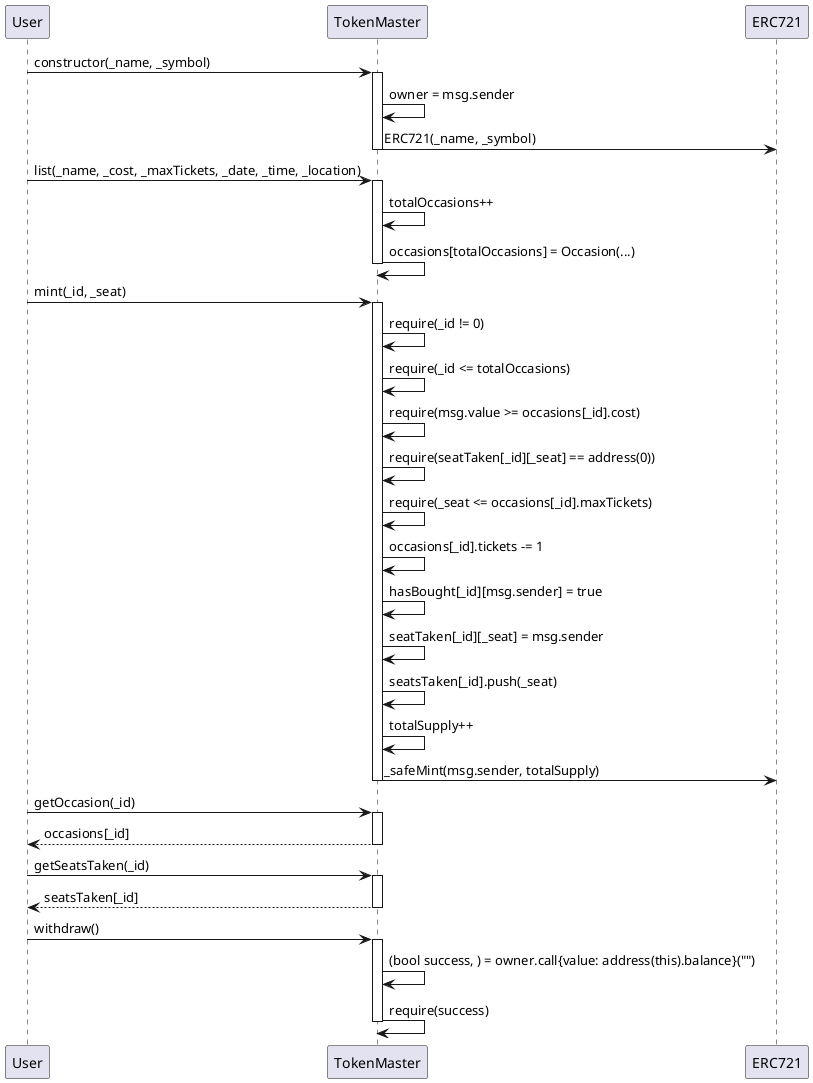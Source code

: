 @startuml
participant User
participant TokenMaster as TM
participant ERC721 as E721

User -> TM: constructor(_name, _symbol)
activate TM
TM -> TM: owner = msg.sender
TM -> E721: ERC721(_name, _symbol)
deactivate TM

User -> TM: list(_name, _cost, _maxTickets, _date, _time, _location)
activate TM
TM -> TM: totalOccasions++
TM -> TM: occasions[totalOccasions] = Occasion(...)
deactivate TM

User -> TM: mint(_id, _seat)
activate TM
TM -> TM: require(_id != 0)
TM -> TM: require(_id <= totalOccasions)
TM -> TM: require(msg.value >= occasions[_id].cost)
TM -> TM: require(seatTaken[_id][_seat] == address(0))
TM -> TM: require(_seat <= occasions[_id].maxTickets)
TM -> TM: occasions[_id].tickets -= 1
TM -> TM: hasBought[_id][msg.sender] = true
TM -> TM: seatTaken[_id][_seat] = msg.sender
TM -> TM: seatsTaken[_id].push(_seat)
TM -> TM: totalSupply++
TM -> E721: _safeMint(msg.sender, totalSupply)
deactivate TM

User -> TM: getOccasion(_id)
activate TM
TM --> User: occasions[_id]
deactivate TM

User -> TM: getSeatsTaken(_id)
activate TM
TM --> User: seatsTaken[_id]
deactivate TM

User -> TM: withdraw()
activate TM
TM -> TM: (bool success, ) = owner.call{value: address(this).balance}("")
TM -> TM: require(success)
deactivate TM

@enduml
